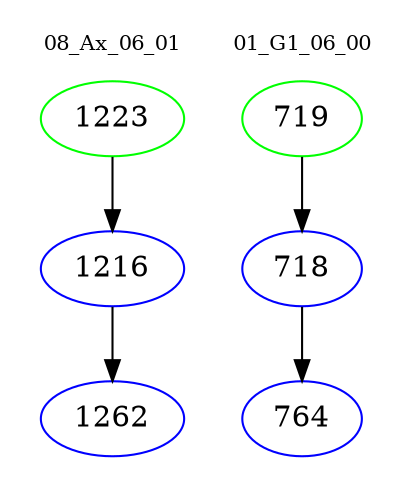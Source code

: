 digraph{
subgraph cluster_0 {
color = white
label = "08_Ax_06_01";
fontsize=10;
T0_1223 [label="1223", color="green"]
T0_1223 -> T0_1216 [color="black"]
T0_1216 [label="1216", color="blue"]
T0_1216 -> T0_1262 [color="black"]
T0_1262 [label="1262", color="blue"]
}
subgraph cluster_1 {
color = white
label = "01_G1_06_00";
fontsize=10;
T1_719 [label="719", color="green"]
T1_719 -> T1_718 [color="black"]
T1_718 [label="718", color="blue"]
T1_718 -> T1_764 [color="black"]
T1_764 [label="764", color="blue"]
}
}
